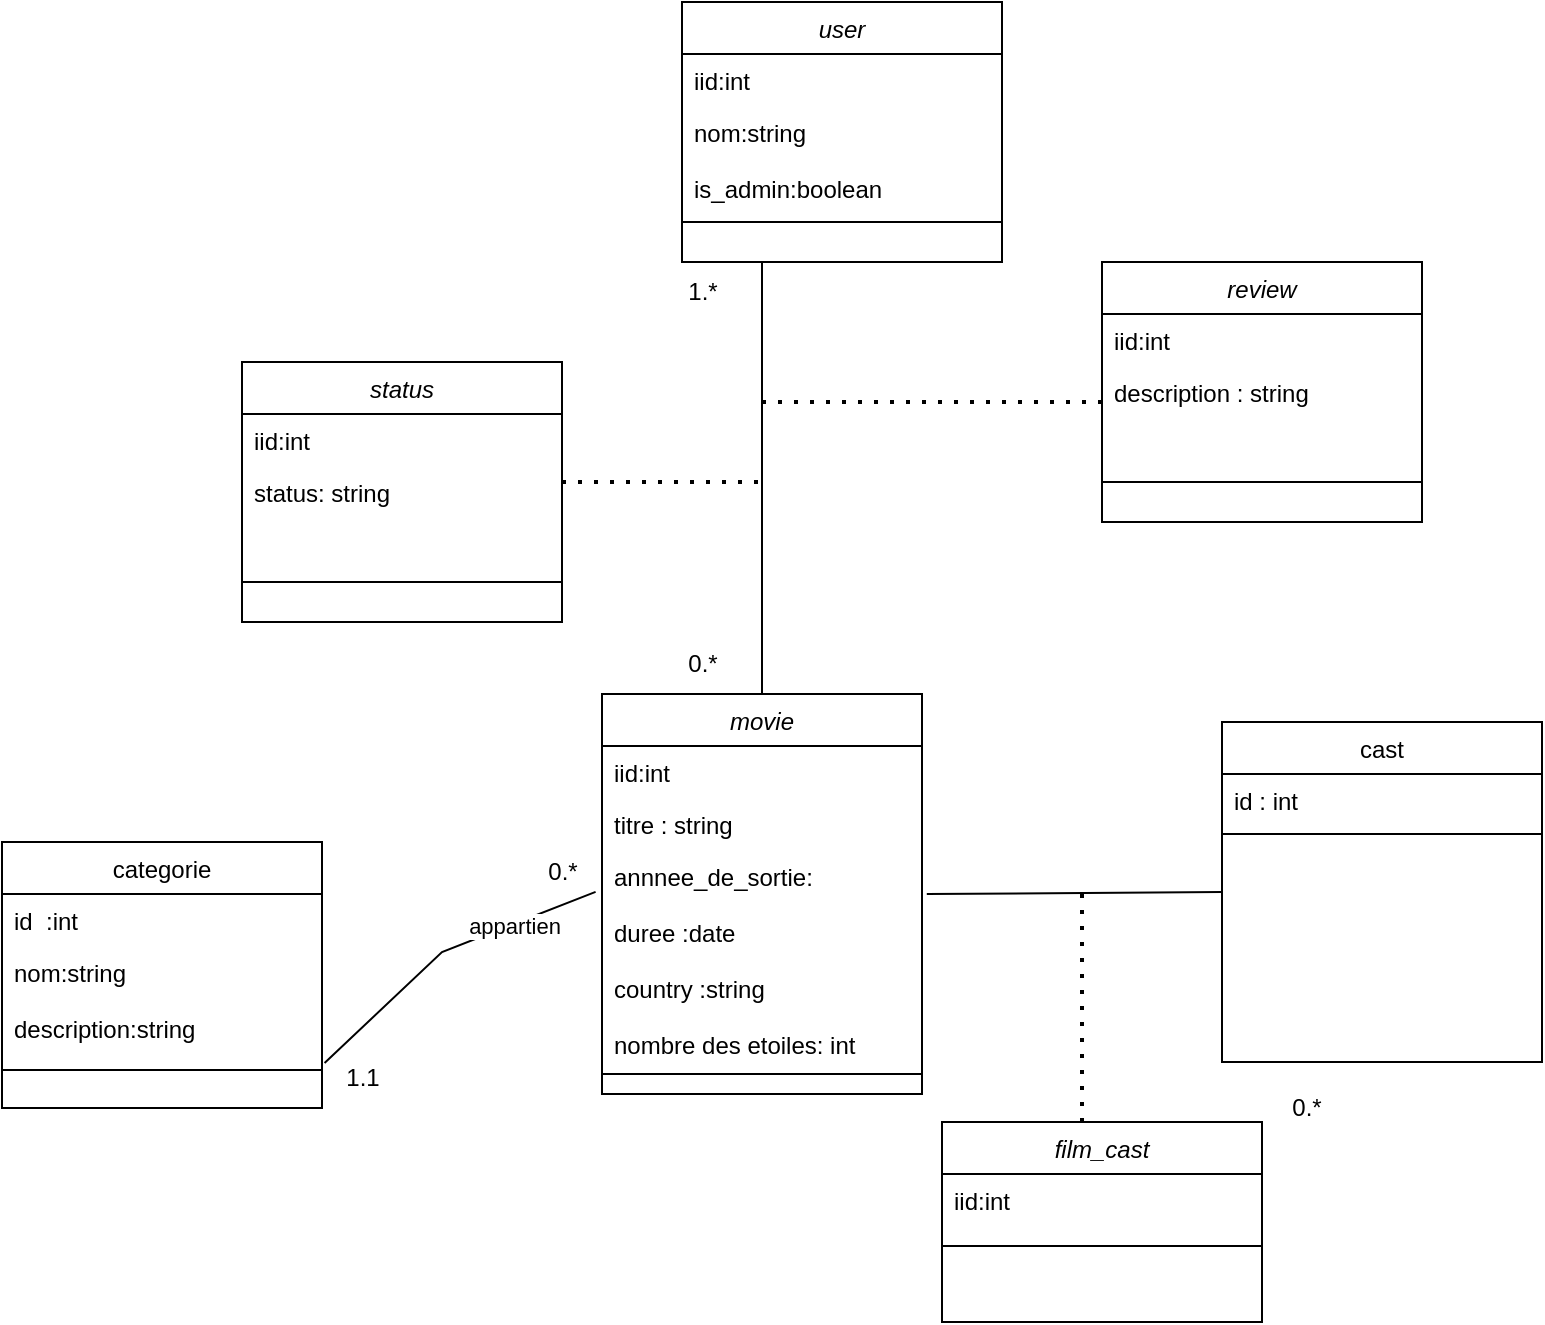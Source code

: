 <mxfile version="22.1.4" type="github">
  <diagram id="C5RBs43oDa-KdzZeNtuy" name="Page-1">
    <mxGraphModel dx="565" dy="1097" grid="1" gridSize="10" guides="1" tooltips="1" connect="1" arrows="1" fold="1" page="1" pageScale="1" pageWidth="827" pageHeight="1169" math="0" shadow="0">
      <root>
        <mxCell id="WIyWlLk6GJQsqaUBKTNV-0" />
        <mxCell id="WIyWlLk6GJQsqaUBKTNV-1" parent="WIyWlLk6GJQsqaUBKTNV-0" />
        <mxCell id="AUMObjJzkd-vCl0NootR-0" value="movie" style="swimlane;fontStyle=2;align=center;verticalAlign=top;childLayout=stackLayout;horizontal=1;startSize=26;horizontalStack=0;resizeParent=1;resizeLast=0;collapsible=1;marginBottom=0;rounded=0;shadow=0;strokeWidth=1;" vertex="1" parent="WIyWlLk6GJQsqaUBKTNV-1">
          <mxGeometry x="350" y="386" width="160" height="200" as="geometry">
            <mxRectangle x="230" y="140" width="160" height="26" as="alternateBounds" />
          </mxGeometry>
        </mxCell>
        <mxCell id="AUMObjJzkd-vCl0NootR-1" value="iid:int" style="text;align=left;verticalAlign=top;spacingLeft=4;spacingRight=4;overflow=hidden;rotatable=0;points=[[0,0.5],[1,0.5]];portConstraint=eastwest;" vertex="1" parent="AUMObjJzkd-vCl0NootR-0">
          <mxGeometry y="26" width="160" height="26" as="geometry" />
        </mxCell>
        <mxCell id="AUMObjJzkd-vCl0NootR-2" value="titre : string" style="text;align=left;verticalAlign=top;spacingLeft=4;spacingRight=4;overflow=hidden;rotatable=0;points=[[0,0.5],[1,0.5]];portConstraint=eastwest;rounded=0;shadow=0;html=0;" vertex="1" parent="AUMObjJzkd-vCl0NootR-0">
          <mxGeometry y="52" width="160" height="26" as="geometry" />
        </mxCell>
        <mxCell id="AUMObjJzkd-vCl0NootR-3" value="annnee_de_sortie:&#xa;&#xa;duree :date&#xa;&#xa;country :string&#xa;&#xa;nombre des etoiles: int&#xa;&#xa;" style="text;align=left;verticalAlign=top;spacingLeft=4;spacingRight=4;overflow=hidden;rotatable=0;points=[[0,0.5],[1,0.5]];portConstraint=eastwest;rounded=0;shadow=0;html=0;" vertex="1" parent="AUMObjJzkd-vCl0NootR-0">
          <mxGeometry y="78" width="160" height="102" as="geometry" />
        </mxCell>
        <mxCell id="AUMObjJzkd-vCl0NootR-4" value="" style="line;html=1;strokeWidth=1;align=left;verticalAlign=middle;spacingTop=-1;spacingLeft=3;spacingRight=3;rotatable=0;labelPosition=right;points=[];portConstraint=eastwest;" vertex="1" parent="AUMObjJzkd-vCl0NootR-0">
          <mxGeometry y="180" width="160" height="20" as="geometry" />
        </mxCell>
        <mxCell id="AUMObjJzkd-vCl0NootR-8" value="cast" style="swimlane;fontStyle=0;align=center;verticalAlign=top;childLayout=stackLayout;horizontal=1;startSize=26;horizontalStack=0;resizeParent=1;resizeLast=0;collapsible=1;marginBottom=0;rounded=0;shadow=0;strokeWidth=1;" vertex="1" parent="WIyWlLk6GJQsqaUBKTNV-1">
          <mxGeometry x="660" y="400" width="160" height="170" as="geometry">
            <mxRectangle x="550" y="140" width="160" height="26" as="alternateBounds" />
          </mxGeometry>
        </mxCell>
        <mxCell id="AUMObjJzkd-vCl0NootR-9" value="id : int" style="text;align=left;verticalAlign=top;spacingLeft=4;spacingRight=4;overflow=hidden;rotatable=0;points=[[0,0.5],[1,0.5]];portConstraint=eastwest;" vertex="1" parent="AUMObjJzkd-vCl0NootR-8">
          <mxGeometry y="26" width="160" height="26" as="geometry" />
        </mxCell>
        <mxCell id="AUMObjJzkd-vCl0NootR-14" value="" style="line;html=1;strokeWidth=1;align=left;verticalAlign=middle;spacingTop=-1;spacingLeft=3;spacingRight=3;rotatable=0;labelPosition=right;points=[];portConstraint=eastwest;" vertex="1" parent="AUMObjJzkd-vCl0NootR-8">
          <mxGeometry y="52" width="160" height="8" as="geometry" />
        </mxCell>
        <mxCell id="AUMObjJzkd-vCl0NootR-15" value="" style="endArrow=none;html=1;rounded=0;entryX=-0.02;entryY=0.205;entryDx=0;entryDy=0;entryPerimeter=0;exitX=1.008;exitY=1.009;exitDx=0;exitDy=0;exitPerimeter=0;" edge="1" parent="WIyWlLk6GJQsqaUBKTNV-1" source="AUMObjJzkd-vCl0NootR-55" target="AUMObjJzkd-vCl0NootR-3">
          <mxGeometry width="50" height="50" relative="1" as="geometry">
            <mxPoint x="270" y="660" as="sourcePoint" />
            <mxPoint x="280" y="570" as="targetPoint" />
            <Array as="points">
              <mxPoint x="270" y="515" />
            </Array>
          </mxGeometry>
        </mxCell>
        <mxCell id="AUMObjJzkd-vCl0NootR-16" value="appartien" style="edgeLabel;html=1;align=center;verticalAlign=middle;resizable=0;points=[];" vertex="1" connectable="0" parent="AUMObjJzkd-vCl0NootR-15">
          <mxGeometry x="0.457" y="-1" relative="1" as="geometry">
            <mxPoint as="offset" />
          </mxGeometry>
        </mxCell>
        <mxCell id="AUMObjJzkd-vCl0NootR-17" value="" style="endArrow=none;html=1;rounded=0;entryX=1.015;entryY=0.216;entryDx=0;entryDy=0;entryPerimeter=0;exitX=0;exitY=0.5;exitDx=0;exitDy=0;" edge="1" parent="WIyWlLk6GJQsqaUBKTNV-1" source="AUMObjJzkd-vCl0NootR-8" target="AUMObjJzkd-vCl0NootR-3">
          <mxGeometry width="50" height="50" relative="1" as="geometry">
            <mxPoint x="660" y="515" as="sourcePoint" />
            <mxPoint x="580" y="590" as="targetPoint" />
            <Array as="points" />
          </mxGeometry>
        </mxCell>
        <mxCell id="AUMObjJzkd-vCl0NootR-18" value="0.*" style="text;html=1;align=center;verticalAlign=middle;resizable=0;points=[];autosize=1;strokeColor=none;fillColor=none;" vertex="1" parent="WIyWlLk6GJQsqaUBKTNV-1">
          <mxGeometry x="310" y="460" width="40" height="30" as="geometry" />
        </mxCell>
        <mxCell id="AUMObjJzkd-vCl0NootR-20" value="0.*" style="text;html=1;align=center;verticalAlign=middle;resizable=0;points=[];autosize=1;strokeColor=none;fillColor=none;" vertex="1" parent="WIyWlLk6GJQsqaUBKTNV-1">
          <mxGeometry x="682" y="578" width="40" height="30" as="geometry" />
        </mxCell>
        <mxCell id="AUMObjJzkd-vCl0NootR-22" value="user" style="swimlane;fontStyle=2;align=center;verticalAlign=top;childLayout=stackLayout;horizontal=1;startSize=26;horizontalStack=0;resizeParent=1;resizeLast=0;collapsible=1;marginBottom=0;rounded=0;shadow=0;strokeWidth=1;" vertex="1" parent="WIyWlLk6GJQsqaUBKTNV-1">
          <mxGeometry x="390" y="40" width="160" height="130" as="geometry">
            <mxRectangle x="230" y="140" width="160" height="26" as="alternateBounds" />
          </mxGeometry>
        </mxCell>
        <mxCell id="AUMObjJzkd-vCl0NootR-23" value="iid:int" style="text;align=left;verticalAlign=top;spacingLeft=4;spacingRight=4;overflow=hidden;rotatable=0;points=[[0,0.5],[1,0.5]];portConstraint=eastwest;" vertex="1" parent="AUMObjJzkd-vCl0NootR-22">
          <mxGeometry y="26" width="160" height="26" as="geometry" />
        </mxCell>
        <mxCell id="AUMObjJzkd-vCl0NootR-24" value="nom:string&#xa;&#xa;is_admin:boolean&#xa;" style="text;align=left;verticalAlign=top;spacingLeft=4;spacingRight=4;overflow=hidden;rotatable=0;points=[[0,0.5],[1,0.5]];portConstraint=eastwest;rounded=0;shadow=0;html=0;" vertex="1" parent="AUMObjJzkd-vCl0NootR-22">
          <mxGeometry y="52" width="160" height="48" as="geometry" />
        </mxCell>
        <mxCell id="AUMObjJzkd-vCl0NootR-25" value="" style="line;html=1;strokeWidth=1;align=left;verticalAlign=middle;spacingTop=-1;spacingLeft=3;spacingRight=3;rotatable=0;labelPosition=right;points=[];portConstraint=eastwest;" vertex="1" parent="AUMObjJzkd-vCl0NootR-22">
          <mxGeometry y="100" width="160" height="20" as="geometry" />
        </mxCell>
        <mxCell id="AUMObjJzkd-vCl0NootR-26" value="" style="endArrow=none;html=1;rounded=0;exitX=0.5;exitY=0;exitDx=0;exitDy=0;entryX=0.25;entryY=1;entryDx=0;entryDy=0;" edge="1" parent="WIyWlLk6GJQsqaUBKTNV-1" source="AUMObjJzkd-vCl0NootR-0" target="AUMObjJzkd-vCl0NootR-22">
          <mxGeometry width="50" height="50" relative="1" as="geometry">
            <mxPoint x="640" y="370" as="sourcePoint" />
            <mxPoint x="420" y="170" as="targetPoint" />
            <Array as="points">
              <mxPoint x="430" y="280" />
            </Array>
          </mxGeometry>
        </mxCell>
        <mxCell id="AUMObjJzkd-vCl0NootR-30" value="0.*" style="text;html=1;align=center;verticalAlign=middle;resizable=0;points=[];autosize=1;strokeColor=none;fillColor=none;" vertex="1" parent="WIyWlLk6GJQsqaUBKTNV-1">
          <mxGeometry x="380" y="356" width="40" height="30" as="geometry" />
        </mxCell>
        <mxCell id="AUMObjJzkd-vCl0NootR-33" value="1.*" style="text;html=1;align=center;verticalAlign=middle;resizable=0;points=[];autosize=1;strokeColor=none;fillColor=none;" vertex="1" parent="WIyWlLk6GJQsqaUBKTNV-1">
          <mxGeometry x="380" y="170" width="40" height="30" as="geometry" />
        </mxCell>
        <mxCell id="AUMObjJzkd-vCl0NootR-36" value="" style="endArrow=none;dashed=1;html=1;dashPattern=1 3;strokeWidth=2;rounded=0;" edge="1" parent="WIyWlLk6GJQsqaUBKTNV-1">
          <mxGeometry width="50" height="50" relative="1" as="geometry">
            <mxPoint x="330" y="280" as="sourcePoint" />
            <mxPoint x="430" y="280" as="targetPoint" />
          </mxGeometry>
        </mxCell>
        <mxCell id="AUMObjJzkd-vCl0NootR-37" value="" style="endArrow=none;dashed=1;html=1;dashPattern=1 3;strokeWidth=2;rounded=0;" edge="1" parent="WIyWlLk6GJQsqaUBKTNV-1">
          <mxGeometry width="50" height="50" relative="1" as="geometry">
            <mxPoint x="430" y="240" as="sourcePoint" />
            <mxPoint x="600" y="240" as="targetPoint" />
          </mxGeometry>
        </mxCell>
        <mxCell id="AUMObjJzkd-vCl0NootR-38" value="status" style="swimlane;fontStyle=2;align=center;verticalAlign=top;childLayout=stackLayout;horizontal=1;startSize=26;horizontalStack=0;resizeParent=1;resizeLast=0;collapsible=1;marginBottom=0;rounded=0;shadow=0;strokeWidth=1;" vertex="1" parent="WIyWlLk6GJQsqaUBKTNV-1">
          <mxGeometry x="170" y="220" width="160" height="130" as="geometry">
            <mxRectangle x="230" y="140" width="160" height="26" as="alternateBounds" />
          </mxGeometry>
        </mxCell>
        <mxCell id="AUMObjJzkd-vCl0NootR-39" value="iid:int" style="text;align=left;verticalAlign=top;spacingLeft=4;spacingRight=4;overflow=hidden;rotatable=0;points=[[0,0.5],[1,0.5]];portConstraint=eastwest;" vertex="1" parent="AUMObjJzkd-vCl0NootR-38">
          <mxGeometry y="26" width="160" height="26" as="geometry" />
        </mxCell>
        <mxCell id="AUMObjJzkd-vCl0NootR-40" value="status: string" style="text;align=left;verticalAlign=top;spacingLeft=4;spacingRight=4;overflow=hidden;rotatable=0;points=[[0,0.5],[1,0.5]];portConstraint=eastwest;rounded=0;shadow=0;html=0;" vertex="1" parent="AUMObjJzkd-vCl0NootR-38">
          <mxGeometry y="52" width="160" height="48" as="geometry" />
        </mxCell>
        <mxCell id="AUMObjJzkd-vCl0NootR-41" value="" style="line;html=1;strokeWidth=1;align=left;verticalAlign=middle;spacingTop=-1;spacingLeft=3;spacingRight=3;rotatable=0;labelPosition=right;points=[];portConstraint=eastwest;" vertex="1" parent="AUMObjJzkd-vCl0NootR-38">
          <mxGeometry y="100" width="160" height="20" as="geometry" />
        </mxCell>
        <mxCell id="AUMObjJzkd-vCl0NootR-43" value="review" style="swimlane;fontStyle=2;align=center;verticalAlign=top;childLayout=stackLayout;horizontal=1;startSize=26;horizontalStack=0;resizeParent=1;resizeLast=0;collapsible=1;marginBottom=0;rounded=0;shadow=0;strokeWidth=1;" vertex="1" parent="WIyWlLk6GJQsqaUBKTNV-1">
          <mxGeometry x="600" y="170" width="160" height="130" as="geometry">
            <mxRectangle x="230" y="140" width="160" height="26" as="alternateBounds" />
          </mxGeometry>
        </mxCell>
        <mxCell id="AUMObjJzkd-vCl0NootR-44" value="iid:int" style="text;align=left;verticalAlign=top;spacingLeft=4;spacingRight=4;overflow=hidden;rotatable=0;points=[[0,0.5],[1,0.5]];portConstraint=eastwest;" vertex="1" parent="AUMObjJzkd-vCl0NootR-43">
          <mxGeometry y="26" width="160" height="26" as="geometry" />
        </mxCell>
        <mxCell id="AUMObjJzkd-vCl0NootR-45" value="description : string" style="text;align=left;verticalAlign=top;spacingLeft=4;spacingRight=4;overflow=hidden;rotatable=0;points=[[0,0.5],[1,0.5]];portConstraint=eastwest;rounded=0;shadow=0;html=0;" vertex="1" parent="AUMObjJzkd-vCl0NootR-43">
          <mxGeometry y="52" width="160" height="48" as="geometry" />
        </mxCell>
        <mxCell id="AUMObjJzkd-vCl0NootR-46" value="" style="line;html=1;strokeWidth=1;align=left;verticalAlign=middle;spacingTop=-1;spacingLeft=3;spacingRight=3;rotatable=0;labelPosition=right;points=[];portConstraint=eastwest;" vertex="1" parent="AUMObjJzkd-vCl0NootR-43">
          <mxGeometry y="100" width="160" height="20" as="geometry" />
        </mxCell>
        <mxCell id="AUMObjJzkd-vCl0NootR-48" value="" style="endArrow=none;dashed=1;html=1;dashPattern=1 3;strokeWidth=2;rounded=0;" edge="1" parent="WIyWlLk6GJQsqaUBKTNV-1">
          <mxGeometry width="50" height="50" relative="1" as="geometry">
            <mxPoint x="590" y="600" as="sourcePoint" />
            <mxPoint x="590" y="480" as="targetPoint" />
          </mxGeometry>
        </mxCell>
        <mxCell id="AUMObjJzkd-vCl0NootR-49" value="film_cast" style="swimlane;fontStyle=2;align=center;verticalAlign=top;childLayout=stackLayout;horizontal=1;startSize=26;horizontalStack=0;resizeParent=1;resizeLast=0;collapsible=1;marginBottom=0;rounded=0;shadow=0;strokeWidth=1;" vertex="1" parent="WIyWlLk6GJQsqaUBKTNV-1">
          <mxGeometry x="520" y="600" width="160" height="100" as="geometry">
            <mxRectangle x="230" y="140" width="160" height="26" as="alternateBounds" />
          </mxGeometry>
        </mxCell>
        <mxCell id="AUMObjJzkd-vCl0NootR-50" value="iid:int" style="text;align=left;verticalAlign=top;spacingLeft=4;spacingRight=4;overflow=hidden;rotatable=0;points=[[0,0.5],[1,0.5]];portConstraint=eastwest;" vertex="1" parent="AUMObjJzkd-vCl0NootR-49">
          <mxGeometry y="26" width="160" height="26" as="geometry" />
        </mxCell>
        <mxCell id="AUMObjJzkd-vCl0NootR-52" value="" style="line;html=1;strokeWidth=1;align=left;verticalAlign=middle;spacingTop=-1;spacingLeft=3;spacingRight=3;rotatable=0;labelPosition=right;points=[];portConstraint=eastwest;" vertex="1" parent="AUMObjJzkd-vCl0NootR-49">
          <mxGeometry y="52" width="160" height="20" as="geometry" />
        </mxCell>
        <mxCell id="AUMObjJzkd-vCl0NootR-53" value="categorie" style="swimlane;fontStyle=0;align=center;verticalAlign=top;childLayout=stackLayout;horizontal=1;startSize=26;horizontalStack=0;resizeParent=1;resizeLast=0;collapsible=1;marginBottom=0;rounded=0;shadow=0;strokeWidth=1;" vertex="1" parent="WIyWlLk6GJQsqaUBKTNV-1">
          <mxGeometry x="50" y="460" width="160" height="133" as="geometry">
            <mxRectangle x="100" y="590" width="160" height="26" as="alternateBounds" />
          </mxGeometry>
        </mxCell>
        <mxCell id="AUMObjJzkd-vCl0NootR-54" value="id  :int" style="text;align=left;verticalAlign=top;spacingLeft=4;spacingRight=4;overflow=hidden;rotatable=0;points=[[0,0.5],[1,0.5]];portConstraint=eastwest;" vertex="1" parent="AUMObjJzkd-vCl0NootR-53">
          <mxGeometry y="26" width="160" height="26" as="geometry" />
        </mxCell>
        <mxCell id="AUMObjJzkd-vCl0NootR-55" value="nom:string&#xa;&#xa;description:string" style="text;align=left;verticalAlign=top;spacingLeft=4;spacingRight=4;overflow=hidden;rotatable=0;points=[[0,0.5],[1,0.5]];portConstraint=eastwest;rounded=0;shadow=0;html=0;" vertex="1" parent="AUMObjJzkd-vCl0NootR-53">
          <mxGeometry y="52" width="160" height="58" as="geometry" />
        </mxCell>
        <mxCell id="AUMObjJzkd-vCl0NootR-56" value="" style="line;html=1;strokeWidth=1;align=left;verticalAlign=middle;spacingTop=-1;spacingLeft=3;spacingRight=3;rotatable=0;labelPosition=right;points=[];portConstraint=eastwest;" vertex="1" parent="AUMObjJzkd-vCl0NootR-53">
          <mxGeometry y="110" width="160" height="8" as="geometry" />
        </mxCell>
        <mxCell id="AUMObjJzkd-vCl0NootR-57" value="1.1" style="text;html=1;align=center;verticalAlign=middle;resizable=0;points=[];autosize=1;strokeColor=none;fillColor=none;" vertex="1" parent="WIyWlLk6GJQsqaUBKTNV-1">
          <mxGeometry x="210" y="563" width="40" height="30" as="geometry" />
        </mxCell>
      </root>
    </mxGraphModel>
  </diagram>
</mxfile>
